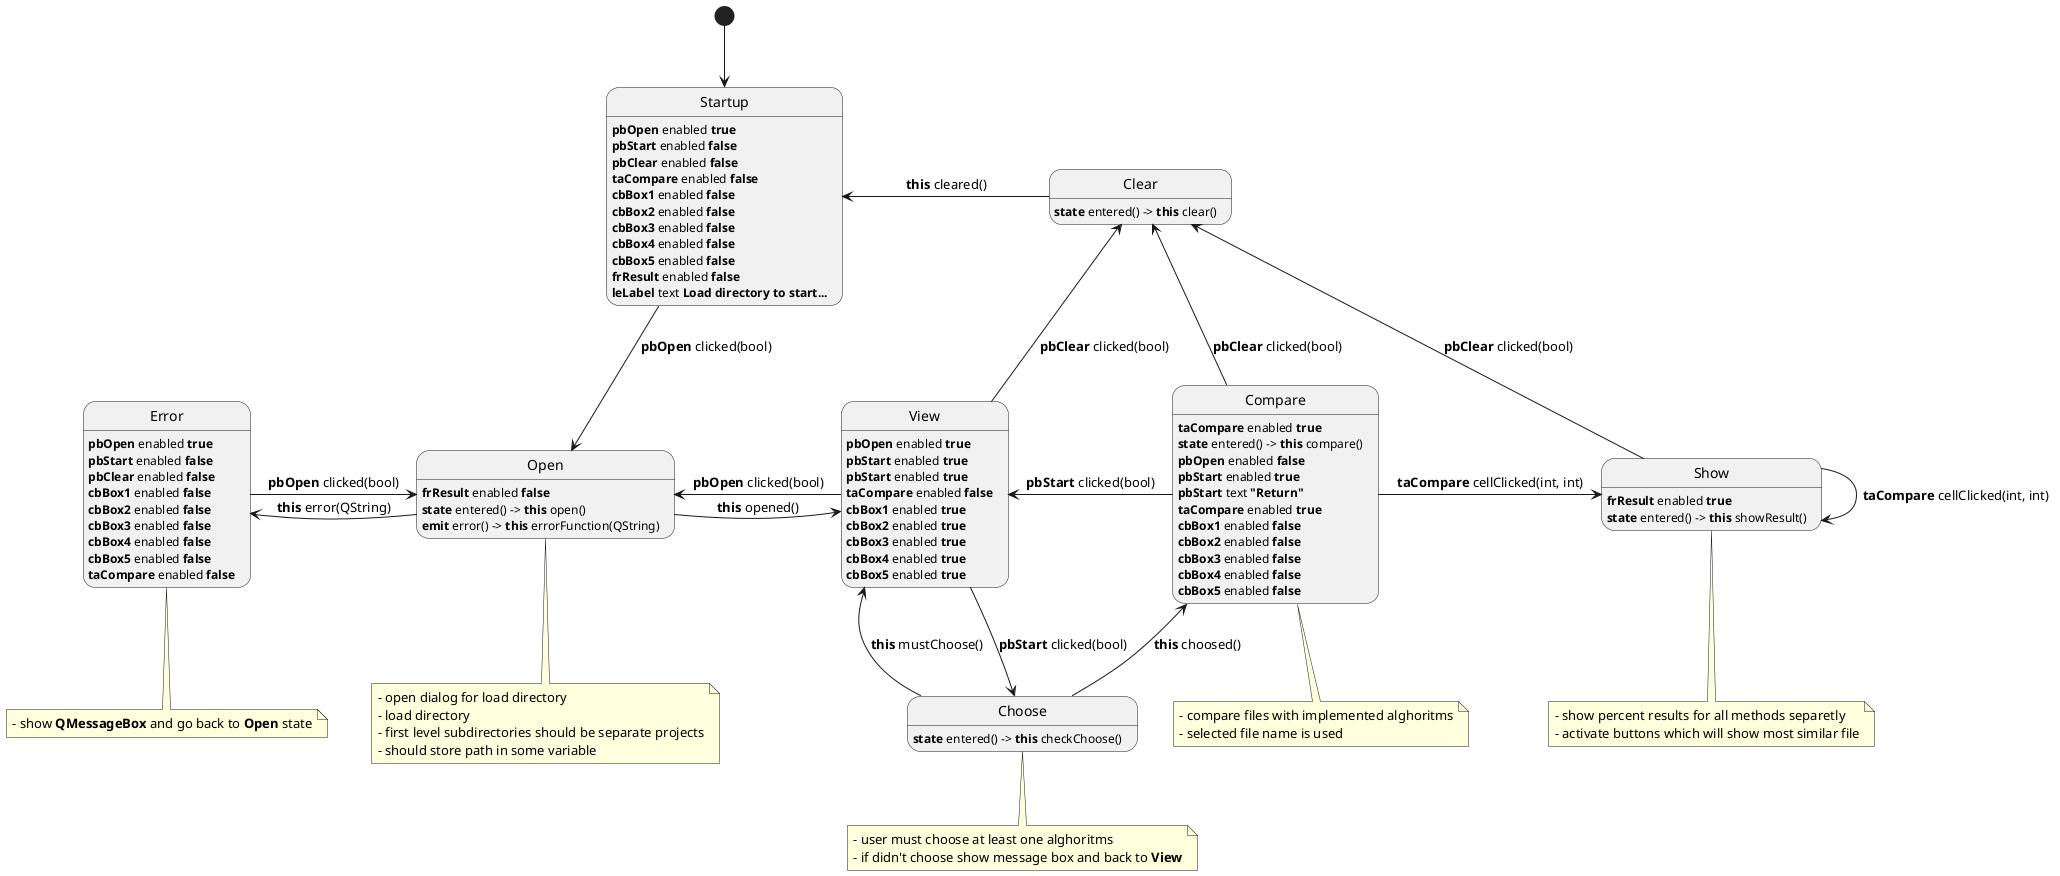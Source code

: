 @startuml

    [*] -down-> Startup
    Startup -down-> Open : <b>pbOpen</b> clicked(bool)
    Error -right-> Open : <b>pbOpen</b> clicked(bool)
    Open -right-> View : <b>this</b> opened()
    Open -left-> Error : <b>this</b> error(QString)
    View -left-> Open : <b>pbOpen</b> clicked(bool)
    View -up-> Clear : <b>pbClear</b> clicked(bool)
    View -down-> Choose : <b>pbStart</b> clicked(bool)
    Compare -left-> View : <b>pbStart</b> clicked(bool)
    Choose -up-> View : <b>this</b> mustChoose()
    Choose -up-> Compare : <b>this</b> choosed()
    
    Compare -right-> Show : <b>taCompare</b> cellClicked(int, int)
    Compare -up-> Clear : <b>pbClear</b> clicked(bool)
    
    Show -right-> Show : <b>taCompare</b> cellClicked(int, int)
    Show -left-> Clear : <b>pbClear</b> clicked(bool)
    
    Clear -left-> Startup : <b>this</b> cleared()

    note bottom of Open 
    - open dialog for load directory
    - load directory
    - first level subdirectories should be separate projects
    - should store path in some variable
    end note

    note bottom of Choose 
    - user must choose at least one alghoritms
    - if didn't choose show message box and back to <b>View</b>
    end note

    note bottom of Compare
    - compare files with implemented alghoritms
    - selected file name is used
    end note
    
    note bottom of Show
        - show percent results for all methods separetly
        - activate buttons which will show most similar file
    end note
    
    note bottom of Error
        - show <b>QMessageBox</b> and go back to <b>Open</b> state
    end note


    Startup: <b>pbOpen</b> enabled <b>true</b>
    Startup: <b>pbStart</b> enabled <b>false</b>
    Startup: <b>pbClear</b> enabled <b>false</b>
    Startup: <b>taCompare</b> enabled <b>false</b>
    Startup: <b>cbBox1</b> enabled <b>false</b>
    Startup: <b>cbBox2</b> enabled <b>false</b>
    Startup: <b>cbBox3</b> enabled <b>false</b>
    Startup: <b>cbBox4</b> enabled <b>false</b>
    Startup: <b>cbBox5</b> enabled <b>false</b>
    Startup: <b>frResult</b> enabled <b>false</b>
    Startup: <b>leLabel</b> text <b>Load directory to start...</b>

    Open: <b>frResult</b> enabled <b>false</b>
    Open: <b>state</b> entered() -> <b>this</b> open()
    Open: <b>emit</b> error() -> <b>this</b> errorFunction(QString)

    View: <b>pbOpen</b> enabled <b>true</b>
    View: <b>pbStart</b> enabled <b>true</b>
    View: <b>pbStart</b> enabled <b>true</b>
    View: <b>taCompare</b> enabled <b>false</b>
    View: <b>cbBox1</b> enabled <b>true</b>
    View: <b>cbBox2</b> enabled <b>true</b>
    View: <b>cbBox3</b> enabled <b>true</b>
    View: <b>cbBox4</b> enabled <b>true</b>
    View: <b>cbBox5</b> enabled <b>true</b>
    
    
    Compare: <b>taCompare</b> enabled <b>true</b>
    Compare: <b>state</b> entered() -> <b>this</b> compare()
    Compare: <b>pbOpen</b> enabled <b>false</b>
    Compare: <b>pbStart</b> enabled <b>true</b>
    Compare: <b>pbStart</b> text <b>"Return"</b>
    Compare: <b>taCompare</b> enabled <b>true</b>
    Compare: <b>cbBox1</b> enabled <b>false</b>
    Compare: <b>cbBox2</b> enabled <b>false</b>
    Compare: <b>cbBox3</b> enabled <b>false</b>
    Compare: <b>cbBox4</b> enabled <b>false</b>
    Compare: <b>cbBox5</b> enabled <b>false</b>
    Choose: <b>state</b> entered() -> <b>this</b> checkChoose()

    Error: <b>pbOpen</b> enabled <b>true</b>
    Error: <b>pbStart</b> enabled <b>false</b>
    Error: <b>pbClear</b> enabled <b>false</b>
    Error: <b>cbBox1</b> enabled <b>false</b>
    Error: <b>cbBox2</b> enabled <b>false</b>
    Error: <b>cbBox3</b> enabled <b>false</b>
    Error: <b>cbBox4</b> enabled <b>false</b>
    Error: <b>cbBox5</b> enabled <b>false</b>
    Error: <b>taCompare</b> enabled <b>false</b>

    Clear: <b>state</b> entered() -> <b>this</b> clear()
    
    Show: <b>frResult</b> enabled <b>true</b>
    Show: <b>state</b> entered() -> <b>this</b> showResult()
       

@enduml
